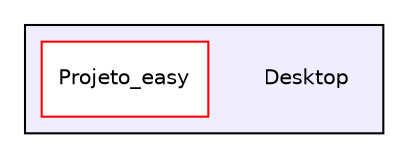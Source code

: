 digraph "Desktop" {
  compound=true
  node [ fontsize="10", fontname="Helvetica"];
  edge [ labelfontsize="10", labelfontname="Helvetica"];
  subgraph clusterdir_e04ae2849dfa520b4ee2c9f7e9ff15de {
    graph [ bgcolor="#eeeeff", pencolor="black", label="" URL="dir_e04ae2849dfa520b4ee2c9f7e9ff15de.html"];
    dir_e04ae2849dfa520b4ee2c9f7e9ff15de [shape=plaintext label="Desktop"];
    dir_6fd8f29a3b5a4674b09999e52e5dfa0f [shape=box label="Projeto_easy" color="red" fillcolor="white" style="filled" URL="dir_6fd8f29a3b5a4674b09999e52e5dfa0f.html"];
  }
}
